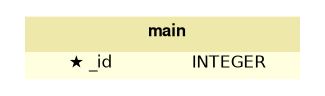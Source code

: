 digraph G {
    label = "";
    rankdir = "LR";
    fontname = "Bitstream Vera Sans"
    fontsize = 8

    node [
        fontname = "Bitstream Vera Sans"
        fontsize = 8
        shape = "plaintext"
    ]

    edge [
        fontname = "Bitstream Vera Sans"
        fontsize = 8
    ]


  
  "main" [label=< 
  <!-- table -->
  <TABLE BGCOLOR="lightyellow" BORDER="0" CELLBORDER="0" CELLSPACING="0">
    <TR>
      <TD COLSPAN="2" CELLPADDING="4" ALIGN="CENTER" BGCOLOR="palegoldenrod">
        <FONT FACE="Helvetica Bold" COLOR="black">main</FONT>
      </TD>
    </TR>
    <TR>
      <TD ALIGN="LEFT" BORDER="0">
        <FONT FACE="Bitstream Vera Sans">★ _id</FONT>
      </TD>
      <TD ALIGN="LEFT">
        <FONT FACE="Bitstream Vera Sans">INTEGER</FONT>
      </TD>
    </TR>
  </TABLE>
  >]


}
